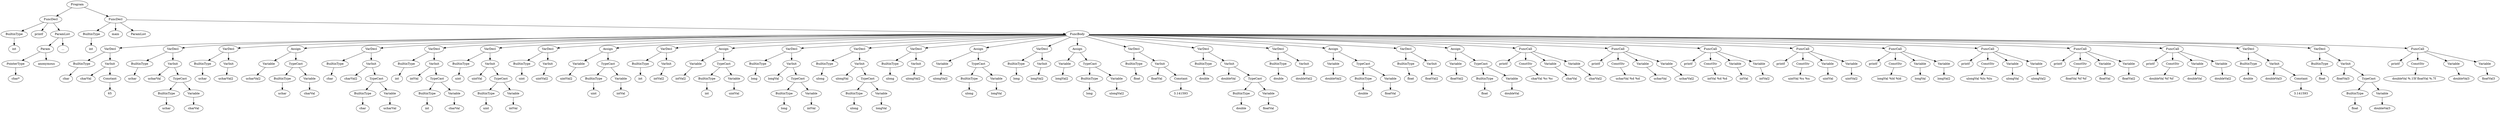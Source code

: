 digraph {
Program [label = Program]
Program -> FuncDecl_5518085888
FuncDecl_5518085888 [label = FuncDecl]
FuncDecl_5518085888 -> BuiltinType_5518085696
BuiltinType_5518085696 [label = BuiltinType]
"int_5518085696" [label = "int"]
BuiltinType_5518085696 -> "int_5518085696"
printf_5518085888[ label = printf]
FuncDecl_5518085888 -> printf_5518085888
FuncDecl_5518085888 -> ParamList_5518085552
ParamList_5518085552 [label = ParamList]
ParamList_5518085552 -> Param_5518085504
Param_5518085504 [label = Param]
Param_5518085504 -> PointerType_5518085440
PointerType_5518085440 [label = PointerType]
"char*_5518085440" [label = "char*"]
PointerType_5518085440 -> "char*_5518085440"
anonymous_5518085504 [label = anonymous]
Param_5518085504 -> anonymous_5518085504
"..._5518085552" [label = "..."]
ParamList_5518085552 -> "..._5518085552"
Program -> FuncDecl_5518098144
FuncDecl_5518098144 [label = FuncDecl]
FuncDecl_5518098144 -> BuiltinType_5518085952
BuiltinType_5518085952 [label = BuiltinType]
"int_5518085952" [label = "int"]
BuiltinType_5518085952 -> "int_5518085952"
main_5518098144[ label = main]
FuncDecl_5518098144 -> main_5518098144
FuncDecl_5518098144 -> ParamList_5518086048
ParamList_5518086048 [label = ParamList]
FuncDecl_5518098144 -> FuncBody_5518097984
FuncBody_5518097984 [label = FuncBody]
FuncBody_5518097984 -> VarDecl_5518086368
VarDecl_5518086368 [label = VarDecl]
VarDecl_5518086368 -> BuiltinType_5518086128
BuiltinType_5518086128 [label = BuiltinType]
"char_5518086128" [label = "char"]
BuiltinType_5518086128 -> "char_5518086128"
VarDecl_5518086368 -> VarInit_5518086288
VarInit_5518086288 [label = VarInit]
charVal_5518086288 [label = charVal]
VarInit_5518086288 -> charVal_5518086288
VarInit_5518086288 -> Constant_5518086224
Constant_5518086224 [label = Constant]
char_5518086224 [label = "65"]
Constant_5518086224 -> char_5518086224
FuncBody_5518097984 -> VarDecl_5518086912
VarDecl_5518086912 [label = VarDecl]
VarDecl_5518086912 -> BuiltinType_5518086400
BuiltinType_5518086400 [label = BuiltinType]
"uchar_5518086400" [label = "uchar"]
BuiltinType_5518086400 -> "uchar_5518086400"
VarDecl_5518086912 -> VarInit_5518086832
VarInit_5518086832 [label = VarInit]
ucharVal_5518086832 [label = ucharVal]
VarInit_5518086832 -> ucharVal_5518086832
VarInit_5518086832 -> TypeCast_5518086800
TypeCast_5518086800 [label = TypeCast]
TypeCast_5518086800 -> BuiltinType_5518086704
BuiltinType_5518086704 [label = BuiltinType]
"uchar_5518086704" [label = "uchar"]
BuiltinType_5518086704 -> "uchar_5518086704"
TypeCast_5518086800 -> Variable_5518086768
Variable_5518086768 [label = Variable]
charVal_5518086768 [label = charVal]
Variable_5518086768 -> charVal_5518086768
FuncBody_5518097984 -> VarDecl_5518087120
VarDecl_5518087120 [label = VarDecl]
VarDecl_5518087120 -> BuiltinType_5518086944
BuiltinType_5518086944 [label = BuiltinType]
"uchar_5518086944" [label = "uchar"]
BuiltinType_5518086944 -> "uchar_5518086944"
VarDecl_5518087120 -> VarInit_5518087040
VarInit_5518087040 [label = VarInit]
ucharVal2_5518087040 [label = ucharVal2]
VarInit_5518087040 -> ucharVal2_5518087040
FuncBody_5518097984 -> Assign_5518087408
Assign_5518087408 [label = Assign]
Assign_5518087408 -> Variable_5518087216
Variable_5518087216 [label = Variable]
ucharVal2_5518087216 [label = ucharVal2]
Variable_5518087216 -> ucharVal2_5518087216
Assign_5518087408 -> TypeCast_5518087376
TypeCast_5518087376 [label = TypeCast]
TypeCast_5518087376 -> BuiltinType_5518087248
BuiltinType_5518087248 [label = BuiltinType]
"uchar_5518087248" [label = "uchar"]
BuiltinType_5518087248 -> "uchar_5518087248"
TypeCast_5518087376 -> Variable_5518087344
Variable_5518087344 [label = Variable]
charVal_5518087344 [label = charVal]
Variable_5518087344 -> charVal_5518087344
FuncBody_5518097984 -> VarDecl_5518087776
VarDecl_5518087776 [label = VarDecl]
VarDecl_5518087776 -> BuiltinType_5518087440
BuiltinType_5518087440 [label = BuiltinType]
"char_5518087440" [label = "char"]
BuiltinType_5518087440 -> "char_5518087440"
VarDecl_5518087776 -> VarInit_5518087696
VarInit_5518087696 [label = VarInit]
charVal2_5518087696 [label = charVal2]
VarInit_5518087696 -> charVal2_5518087696
VarInit_5518087696 -> TypeCast_5518087664
TypeCast_5518087664 [label = TypeCast]
TypeCast_5518087664 -> BuiltinType_5518087536
BuiltinType_5518087536 [label = BuiltinType]
"char_5518087536" [label = "char"]
BuiltinType_5518087536 -> "char_5518087536"
TypeCast_5518087664 -> Variable_5518087632
Variable_5518087632 [label = Variable]
ucharVal_5518087632 [label = ucharVal]
Variable_5518087632 -> ucharVal_5518087632
FuncBody_5518097984 -> VarDecl_5518088176
VarDecl_5518088176 [label = VarDecl]
VarDecl_5518088176 -> BuiltinType_5518087872
BuiltinType_5518087872 [label = BuiltinType]
"int_5518087872" [label = "int"]
BuiltinType_5518087872 -> "int_5518087872"
VarDecl_5518088176 -> VarInit_5518088096
VarInit_5518088096 [label = VarInit]
intVal_5518088096 [label = intVal]
VarInit_5518088096 -> intVal_5518088096
VarInit_5518088096 -> TypeCast_5518088064
TypeCast_5518088064 [label = TypeCast]
TypeCast_5518088064 -> BuiltinType_5518087936
BuiltinType_5518087936 [label = BuiltinType]
"int_5518087936" [label = "int"]
BuiltinType_5518087936 -> "int_5518087936"
TypeCast_5518088064 -> Variable_5518088032
Variable_5518088032 [label = Variable]
charVal_5518088032 [label = charVal]
Variable_5518088032 -> charVal_5518088032
FuncBody_5518097984 -> VarDecl_5518088544
VarDecl_5518088544 [label = VarDecl]
VarDecl_5518088544 -> BuiltinType_5518088208
BuiltinType_5518088208 [label = BuiltinType]
"uint_5518088208" [label = "uint"]
BuiltinType_5518088208 -> "uint_5518088208"
VarDecl_5518088544 -> VarInit_5518088464
VarInit_5518088464 [label = VarInit]
uintVal_5518088464 [label = uintVal]
VarInit_5518088464 -> uintVal_5518088464
VarInit_5518088464 -> TypeCast_5518088432
TypeCast_5518088432 [label = TypeCast]
TypeCast_5518088432 -> BuiltinType_5518088304
BuiltinType_5518088304 [label = BuiltinType]
"uint_5518088304" [label = "uint"]
BuiltinType_5518088304 -> "uint_5518088304"
TypeCast_5518088432 -> Variable_5518088400
Variable_5518088400 [label = Variable]
intVal_5518088400 [label = intVal]
Variable_5518088400 -> intVal_5518088400
FuncBody_5518097984 -> VarDecl_5518088752
VarDecl_5518088752 [label = VarDecl]
VarDecl_5518088752 -> BuiltinType_5518088576
BuiltinType_5518088576 [label = BuiltinType]
"uint_5518088576" [label = "uint"]
BuiltinType_5518088576 -> "uint_5518088576"
VarDecl_5518088752 -> VarInit_5518088672
VarInit_5518088672 [label = VarInit]
uintVal2_5518088672 [label = uintVal2]
VarInit_5518088672 -> uintVal2_5518088672
FuncBody_5518097984 -> Assign_5518089008
Assign_5518089008 [label = Assign]
Assign_5518089008 -> Variable_5518088816
Variable_5518088816 [label = Variable]
uintVal2_5518088816 [label = uintVal2]
Variable_5518088816 -> uintVal2_5518088816
Assign_5518089008 -> TypeCast_5518088976
TypeCast_5518088976 [label = TypeCast]
TypeCast_5518088976 -> BuiltinType_5518088848
BuiltinType_5518088848 [label = BuiltinType]
"uint_5518088848" [label = "uint"]
BuiltinType_5518088848 -> "uint_5518088848"
TypeCast_5518088976 -> Variable_5518088944
Variable_5518088944 [label = Variable]
intVal_5518088944 [label = intVal]
Variable_5518088944 -> intVal_5518088944
FuncBody_5518097984 -> VarDecl_5518089280
VarDecl_5518089280 [label = VarDecl]
VarDecl_5518089280 -> BuiltinType_5518087808
BuiltinType_5518087808 [label = BuiltinType]
"int_5518087808" [label = "int"]
BuiltinType_5518087808 -> "int_5518087808"
VarDecl_5518089280 -> VarInit_5518089200
VarInit_5518089200 [label = VarInit]
intVal2_5518089200 [label = intVal2]
VarInit_5518089200 -> intVal2_5518089200
FuncBody_5518097984 -> Assign_5518089536
Assign_5518089536 [label = Assign]
Assign_5518089536 -> Variable_5518089344
Variable_5518089344 [label = Variable]
intVal2_5518089344 [label = intVal2]
Variable_5518089344 -> intVal2_5518089344
Assign_5518089536 -> TypeCast_5518089504
TypeCast_5518089504 [label = TypeCast]
TypeCast_5518089504 -> BuiltinType_5518089376
BuiltinType_5518089376 [label = BuiltinType]
"int_5518089376" [label = "int"]
BuiltinType_5518089376 -> "int_5518089376"
TypeCast_5518089504 -> Variable_5518089472
Variable_5518089472 [label = Variable]
uintVal_5518089472 [label = uintVal]
Variable_5518089472 -> uintVal_5518089472
FuncBody_5518097984 -> VarDecl_5518089904
VarDecl_5518089904 [label = VarDecl]
VarDecl_5518089904 -> BuiltinType_5518089568
BuiltinType_5518089568 [label = BuiltinType]
"long_5518089568" [label = "long"]
BuiltinType_5518089568 -> "long_5518089568"
VarDecl_5518089904 -> VarInit_5518089824
VarInit_5518089824 [label = VarInit]
longVal_5518089824 [label = longVal]
VarInit_5518089824 -> longVal_5518089824
VarInit_5518089824 -> TypeCast_5518089792
TypeCast_5518089792 [label = TypeCast]
TypeCast_5518089792 -> BuiltinType_5518089664
BuiltinType_5518089664 [label = BuiltinType]
"long_5518089664" [label = "long"]
BuiltinType_5518089664 -> "long_5518089664"
TypeCast_5518089792 -> Variable_5518089760
Variable_5518089760 [label = Variable]
intVal_5518089760 [label = intVal]
Variable_5518089760 -> intVal_5518089760
FuncBody_5518097984 -> VarDecl_5518090272
VarDecl_5518090272 [label = VarDecl]
VarDecl_5518090272 -> BuiltinType_5518089936
BuiltinType_5518089936 [label = BuiltinType]
"ulong_5518089936" [label = "ulong"]
BuiltinType_5518089936 -> "ulong_5518089936"
VarDecl_5518090272 -> VarInit_5518090192
VarInit_5518090192 [label = VarInit]
ulongVal_5518090192 [label = ulongVal]
VarInit_5518090192 -> ulongVal_5518090192
VarInit_5518090192 -> TypeCast_5518090160
TypeCast_5518090160 [label = TypeCast]
TypeCast_5518090160 -> BuiltinType_5518090032
BuiltinType_5518090032 [label = BuiltinType]
"ulong_5518090032" [label = "ulong"]
BuiltinType_5518090032 -> "ulong_5518090032"
TypeCast_5518090160 -> Variable_5518090128
Variable_5518090128 [label = Variable]
longVal_5518090128 [label = longVal]
Variable_5518090128 -> longVal_5518090128
FuncBody_5518097984 -> VarDecl_5518090480
VarDecl_5518090480 [label = VarDecl]
VarDecl_5518090480 -> BuiltinType_5518090304
BuiltinType_5518090304 [label = BuiltinType]
"ulong_5518090304" [label = "ulong"]
BuiltinType_5518090304 -> "ulong_5518090304"
VarDecl_5518090480 -> VarInit_5518090400
VarInit_5518090400 [label = VarInit]
ulongVal2_5518090400 [label = ulongVal2]
VarInit_5518090400 -> ulongVal2_5518090400
FuncBody_5518097984 -> Assign_5518090736
Assign_5518090736 [label = Assign]
Assign_5518090736 -> Variable_5518090544
Variable_5518090544 [label = Variable]
ulongVal2_5518090544 [label = ulongVal2]
Variable_5518090544 -> ulongVal2_5518090544
Assign_5518090736 -> TypeCast_5518090704
TypeCast_5518090704 [label = TypeCast]
TypeCast_5518090704 -> BuiltinType_5518090576
BuiltinType_5518090576 [label = BuiltinType]
"ulong_5518090576" [label = "ulong"]
BuiltinType_5518090576 -> "ulong_5518090576"
TypeCast_5518090704 -> Variable_5518090672
Variable_5518090672 [label = Variable]
longVal_5518090672 [label = longVal]
Variable_5518090672 -> longVal_5518090672
FuncBody_5518097984 -> VarDecl_5518090944
VarDecl_5518090944 [label = VarDecl]
VarDecl_5518090944 -> BuiltinType_5518090768
BuiltinType_5518090768 [label = BuiltinType]
"long_5518090768" [label = "long"]
BuiltinType_5518090768 -> "long_5518090768"
VarDecl_5518090944 -> VarInit_5518090864
VarInit_5518090864 [label = VarInit]
longVal2_5518090864 [label = longVal2]
VarInit_5518090864 -> longVal2_5518090864
FuncBody_5518097984 -> Assign_5518091200
Assign_5518091200 [label = Assign]
Assign_5518091200 -> Variable_5518091008
Variable_5518091008 [label = Variable]
longVal2_5518091008 [label = longVal2]
Variable_5518091008 -> longVal2_5518091008
Assign_5518091200 -> TypeCast_5518091168
TypeCast_5518091168 [label = TypeCast]
TypeCast_5518091168 -> BuiltinType_5518091040
BuiltinType_5518091040 [label = BuiltinType]
"long_5518091040" [label = "long"]
BuiltinType_5518091040 -> "long_5518091040"
TypeCast_5518091168 -> Variable_5518091136
Variable_5518091136 [label = Variable]
ulongVal2_5518091136 [label = ulongVal2]
Variable_5518091136 -> ulongVal2_5518091136
FuncBody_5518097984 -> VarDecl_5518092256
VarDecl_5518092256 [label = VarDecl]
VarDecl_5518092256 -> BuiltinType_5518091488
BuiltinType_5518091488 [label = BuiltinType]
"float_5518091488" [label = "float"]
BuiltinType_5518091488 -> "float_5518091488"
VarDecl_5518092256 -> VarInit_5518092176
VarInit_5518092176 [label = VarInit]
floatVal_5518092176 [label = floatVal]
VarInit_5518092176 -> floatVal_5518092176
VarInit_5518092176 -> Constant_5518092112
Constant_5518092112 [label = Constant]
double_5518092112 [label = "3.141593"]
Constant_5518092112 -> double_5518092112
FuncBody_5518097984 -> VarDecl_5518092640
VarDecl_5518092640 [label = VarDecl]
VarDecl_5518092640 -> BuiltinType_5518092288
BuiltinType_5518092288 [label = BuiltinType]
"double_5518092288" [label = "double"]
BuiltinType_5518092288 -> "double_5518092288"
VarDecl_5518092640 -> VarInit_5518092544
VarInit_5518092544 [label = VarInit]
doubleVal_5518092544 [label = doubleVal]
VarInit_5518092544 -> doubleVal_5518092544
VarInit_5518092544 -> TypeCast_5518092512
TypeCast_5518092512 [label = TypeCast]
TypeCast_5518092512 -> BuiltinType_5518092384
BuiltinType_5518092384 [label = BuiltinType]
"double_5518092384" [label = "double"]
BuiltinType_5518092384 -> "double_5518092384"
TypeCast_5518092512 -> Variable_5518092480
Variable_5518092480 [label = Variable]
floatVal_5518092480 [label = floatVal]
Variable_5518092480 -> floatVal_5518092480
FuncBody_5518097984 -> VarDecl_5518092864
VarDecl_5518092864 [label = VarDecl]
VarDecl_5518092864 -> BuiltinType_5518092672
BuiltinType_5518092672 [label = BuiltinType]
"double_5518092672" [label = "double"]
BuiltinType_5518092672 -> "double_5518092672"
VarDecl_5518092864 -> VarInit_5518092768
VarInit_5518092768 [label = VarInit]
doubleVal2_5518092768 [label = doubleVal2]
VarInit_5518092768 -> doubleVal2_5518092768
FuncBody_5518097984 -> Assign_5518093120
Assign_5518093120 [label = Assign]
Assign_5518093120 -> Variable_5518092928
Variable_5518092928 [label = Variable]
doubleVal2_5518092928 [label = doubleVal2]
Variable_5518092928 -> doubleVal2_5518092928
Assign_5518093120 -> TypeCast_5518093088
TypeCast_5518093088 [label = TypeCast]
TypeCast_5518093088 -> BuiltinType_5518092960
BuiltinType_5518092960 [label = BuiltinType]
"double_5518092960" [label = "double"]
BuiltinType_5518092960 -> "double_5518092960"
TypeCast_5518093088 -> Variable_5518093056
Variable_5518093056 [label = Variable]
floatVal_5518093056 [label = floatVal]
Variable_5518093056 -> floatVal_5518093056
FuncBody_5518097984 -> VarDecl_5518093344
VarDecl_5518093344 [label = VarDecl]
VarDecl_5518093344 -> BuiltinType_5518093152
BuiltinType_5518093152 [label = BuiltinType]
"float_5518093152" [label = "float"]
BuiltinType_5518093152 -> "float_5518093152"
VarDecl_5518093344 -> VarInit_5518093248
VarInit_5518093248 [label = VarInit]
floatVal2_5518093248 [label = floatVal2]
VarInit_5518093248 -> floatVal2_5518093248
FuncBody_5518097984 -> Assign_5518093600
Assign_5518093600 [label = Assign]
Assign_5518093600 -> Variable_5518093408
Variable_5518093408 [label = Variable]
floatVal2_5518093408 [label = floatVal2]
Variable_5518093408 -> floatVal2_5518093408
Assign_5518093600 -> TypeCast_5518093568
TypeCast_5518093568 [label = TypeCast]
TypeCast_5518093568 -> BuiltinType_5518093440
BuiltinType_5518093440 [label = BuiltinType]
"float_5518093440" [label = "float"]
BuiltinType_5518093440 -> "float_5518093440"
TypeCast_5518093568 -> Variable_5518093536
Variable_5518093536 [label = Variable]
doubleVal_5518093536 [label = doubleVal]
Variable_5518093536 -> doubleVal_5518093536
FuncBody_5518097984 -> FuncCall_5518093920
FuncCall_5518093920 [label = FuncCall]
printf_5518093920[ label = printf]
FuncCall_5518093920 -> printf_5518093920
FuncCall_5518093920 -> ConstStr_5518093696
ConstStr_5518093696 [label = ConstStr]
str_5518093696 [label = "charVal %c %c"]
ConstStr_5518093696 -> str_5518093696
FuncCall_5518093920 -> Variable_5518093872
Variable_5518093872 [label = Variable]
charVal_5518093872 [label = charVal]
Variable_5518093872 -> charVal_5518093872
FuncCall_5518093920 -> Variable_5518089072
Variable_5518089072 [label = Variable]
charVal2_5518089072 [label = charVal2]
Variable_5518089072 -> charVal2_5518089072
FuncBody_5518097984 -> FuncCall_5518094288
FuncCall_5518094288 [label = FuncCall]
printf_5518094288[ label = printf]
FuncCall_5518094288 -> printf_5518094288
FuncCall_5518094288 -> ConstStr_5518094000
ConstStr_5518094000 [label = ConstStr]
str_5518094000 [label = "ucharVal %d %d"]
ConstStr_5518094000 -> str_5518094000
FuncCall_5518094288 -> Variable_5518094160
Variable_5518094160 [label = Variable]
ucharVal_5518094160 [label = ucharVal]
Variable_5518094160 -> ucharVal_5518094160
FuncCall_5518094288 -> Variable_5518094224
Variable_5518094224 [label = Variable]
ucharVal2_5518094224 [label = ucharVal2]
Variable_5518094224 -> ucharVal2_5518094224
FuncBody_5518097984 -> FuncCall_5518094688
FuncCall_5518094688 [label = FuncCall]
printf_5518094688[ label = printf]
FuncCall_5518094688 -> printf_5518094688
FuncCall_5518094688 -> ConstStr_5518094400
ConstStr_5518094400 [label = ConstStr]
str_5518094400 [label = "intVal %d %d"]
ConstStr_5518094400 -> str_5518094400
FuncCall_5518094688 -> Variable_5518094560
Variable_5518094560 [label = Variable]
intVal_5518094560 [label = intVal]
Variable_5518094560 -> intVal_5518094560
FuncCall_5518094688 -> Variable_5518094624
Variable_5518094624 [label = Variable]
intVal2_5518094624 [label = intVal2]
Variable_5518094624 -> intVal2_5518094624
FuncBody_5518097984 -> FuncCall_5518095088
FuncCall_5518095088 [label = FuncCall]
printf_5518095088[ label = printf]
FuncCall_5518095088 -> printf_5518095088
FuncCall_5518095088 -> ConstStr_5518094800
ConstStr_5518094800 [label = ConstStr]
str_5518094800 [label = "uintVal %u %u"]
ConstStr_5518094800 -> str_5518094800
FuncCall_5518095088 -> Variable_5518094960
Variable_5518094960 [label = Variable]
uintVal_5518094960 [label = uintVal]
Variable_5518094960 -> uintVal_5518094960
FuncCall_5518095088 -> Variable_5518095024
Variable_5518095024 [label = Variable]
uintVal2_5518095024 [label = uintVal2]
Variable_5518095024 -> uintVal2_5518095024
FuncBody_5518097984 -> FuncCall_5518095488
FuncCall_5518095488 [label = FuncCall]
printf_5518095488[ label = printf]
FuncCall_5518095488 -> printf_5518095488
FuncCall_5518095488 -> ConstStr_5518095200
ConstStr_5518095200 [label = ConstStr]
str_5518095200 [label = "longVal %ld %ld"]
ConstStr_5518095200 -> str_5518095200
FuncCall_5518095488 -> Variable_5518095360
Variable_5518095360 [label = Variable]
longVal_5518095360 [label = longVal]
Variable_5518095360 -> longVal_5518095360
FuncCall_5518095488 -> Variable_5518095424
Variable_5518095424 [label = Variable]
longVal2_5518095424 [label = longVal2]
Variable_5518095424 -> longVal2_5518095424
FuncBody_5518097984 -> FuncCall_5518095888
FuncCall_5518095888 [label = FuncCall]
printf_5518095888[ label = printf]
FuncCall_5518095888 -> printf_5518095888
FuncCall_5518095888 -> ConstStr_5518095600
ConstStr_5518095600 [label = ConstStr]
str_5518095600 [label = "ulongVal %lu %lu"]
ConstStr_5518095600 -> str_5518095600
FuncCall_5518095888 -> Variable_5518095760
Variable_5518095760 [label = Variable]
ulongVal_5518095760 [label = ulongVal]
Variable_5518095760 -> ulongVal_5518095760
FuncCall_5518095888 -> Variable_5518095824
Variable_5518095824 [label = Variable]
ulongVal2_5518095824 [label = ulongVal2]
Variable_5518095824 -> ulongVal2_5518095824
FuncBody_5518097984 -> FuncCall_5518096288
FuncCall_5518096288 [label = FuncCall]
printf_5518096288[ label = printf]
FuncCall_5518096288 -> printf_5518096288
FuncCall_5518096288 -> ConstStr_5518096000
ConstStr_5518096000 [label = ConstStr]
str_5518096000 [label = "floatVal %f %f"]
ConstStr_5518096000 -> str_5518096000
FuncCall_5518096288 -> Variable_5518096160
Variable_5518096160 [label = Variable]
floatVal_5518096160 [label = floatVal]
Variable_5518096160 -> floatVal_5518096160
FuncCall_5518096288 -> Variable_5518096224
Variable_5518096224 [label = Variable]
floatVal2_5518096224 [label = floatVal2]
Variable_5518096224 -> floatVal2_5518096224
FuncBody_5518097984 -> FuncCall_5518096688
FuncCall_5518096688 [label = FuncCall]
printf_5518096688[ label = printf]
FuncCall_5518096688 -> printf_5518096688
FuncCall_5518096688 -> ConstStr_5518096400
ConstStr_5518096400 [label = ConstStr]
str_5518096400 [label = "doubleVal %f %f"]
ConstStr_5518096400 -> str_5518096400
FuncCall_5518096688 -> Variable_5518096560
Variable_5518096560 [label = Variable]
doubleVal_5518096560 [label = doubleVal]
Variable_5518096560 -> doubleVal_5518096560
FuncCall_5518096688 -> Variable_5518096624
Variable_5518096624 [label = Variable]
doubleVal2_5518096624 [label = doubleVal2]
Variable_5518096624 -> doubleVal2_5518096624
FuncBody_5518097984 -> VarDecl_5518096976
VarDecl_5518096976 [label = VarDecl]
VarDecl_5518096976 -> BuiltinType_5518096736
BuiltinType_5518096736 [label = BuiltinType]
"double_5518096736" [label = "double"]
BuiltinType_5518096736 -> "double_5518096736"
VarDecl_5518096976 -> VarInit_5518096896
VarInit_5518096896 [label = VarInit]
doubleVal3_5518096896 [label = doubleVal3]
VarInit_5518096896 -> doubleVal3_5518096896
VarInit_5518096896 -> Constant_5518096832
Constant_5518096832 [label = Constant]
double_5518096832 [label = "3.141593"]
Constant_5518096832 -> double_5518096832
FuncBody_5518097984 -> VarDecl_5518097344
VarDecl_5518097344 [label = VarDecl]
VarDecl_5518097344 -> BuiltinType_5518097008
BuiltinType_5518097008 [label = BuiltinType]
"float_5518097008" [label = "float"]
BuiltinType_5518097008 -> "float_5518097008"
VarDecl_5518097344 -> VarInit_5518097264
VarInit_5518097264 [label = VarInit]
floatVal3_5518097264 [label = floatVal3]
VarInit_5518097264 -> floatVal3_5518097264
VarInit_5518097264 -> TypeCast_5518097232
TypeCast_5518097232 [label = TypeCast]
TypeCast_5518097232 -> BuiltinType_5518097104
BuiltinType_5518097104 [label = BuiltinType]
"float_5518097104" [label = "float"]
BuiltinType_5518097104 -> "float_5518097104"
TypeCast_5518097232 -> Variable_5518097200
Variable_5518097200 [label = Variable]
doubleVal3_5518097200 [label = doubleVal3]
Variable_5518097200 -> doubleVal3_5518097200
FuncBody_5518097984 -> FuncCall_5518098096
FuncCall_5518098096 [label = FuncCall]
printf_5518098096[ label = printf]
FuncCall_5518098096 -> printf_5518098096
FuncCall_5518098096 -> ConstStr_5518091344
ConstStr_5518091344 [label = ConstStr]
str_5518091344 [label = "doubleVal %.15f floatVal %.7f"]
ConstStr_5518091344 -> str_5518091344
FuncCall_5518098096 -> Variable_5518097952
Variable_5518097952 [label = Variable]
doubleVal3_5518097952 [label = doubleVal3]
Variable_5518097952 -> doubleVal3_5518097952
FuncCall_5518098096 -> Variable_5518098032
Variable_5518098032 [label = Variable]
floatVal3_5518098032 [label = floatVal3]
Variable_5518098032 -> floatVal3_5518098032
}
